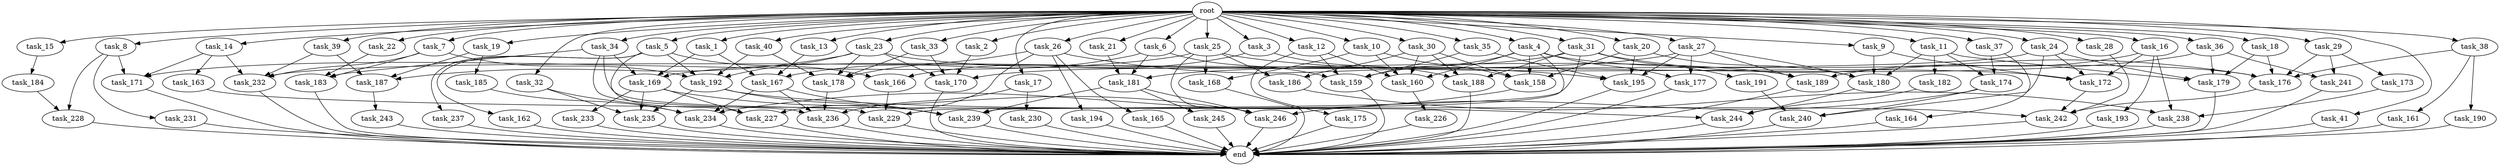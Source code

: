 digraph G {
  root [size="0.000000"];
  task_11 [size="1024.000000"];
  task_234 [size="1589137899520.000000"];
  task_239 [size="1494648619008.000000"];
  task_233 [size="420906795008.000000"];
  task_185 [size="695784701952.000000"];
  task_2 [size="1024.000000"];
  task_182 [size="309237645312.000000"];
  task_21 [size="1024.000000"];
  task_164 [size="420906795008.000000"];
  task_23 [size="1024.000000"];
  task_35 [size="1024.000000"];
  task_1 [size="1024.000000"];
  task_162 [size="858993459200.000000"];
  task_33 [size="1024.000000"];
  task_176 [size="1967095021568.000000"];
  task_232 [size="2044404432896.000000"];
  task_231 [size="214748364800.000000"];
  task_14 [size="1024.000000"];
  task_178 [size="1529008357376.000000"];
  task_3 [size="1024.000000"];
  task_236 [size="1623497637888.000000"];
  task_226 [size="309237645312.000000"];
  task_187 [size="1795296329728.000000"];
  task_228 [size="429496729600.000000"];
  task_28 [size="1024.000000"];
  task_230 [size="137438953472.000000"];
  task_22 [size="1024.000000"];
  task_165 [size="420906795008.000000"];
  task_242 [size="876173328384.000000"];
  task_5 [size="1024.000000"];
  task_30 [size="1024.000000"];
  task_179 [size="2164663517184.000000"];
  task_173 [size="77309411328.000000"];
  task_243 [size="549755813888.000000"];
  task_183 [size="712964571136.000000"];
  task_9 [size="1024.000000"];
  task_244 [size="1082331758592.000000"];
  task_168 [size="343597383680.000000"];
  task_27 [size="1024.000000"];
  task_238 [size="1151051235328.000000"];
  task_158 [size="1460288880640.000000"];
  task_195 [size="2671469658112.000000"];
  task_20 [size="1024.000000"];
  task_166 [size="893353197568.000000"];
  task_37 [size="1024.000000"];
  task_245 [size="214748364800.000000"];
  task_194 [size="420906795008.000000"];
  task_169 [size="1795296329728.000000"];
  task_246 [size="979252543488.000000"];
  task_227 [size="1700807049216.000000"];
  task_160 [size="1314259992576.000000"];
  task_40 [size="1024.000000"];
  task_186 [size="455266533376.000000"];
  task_163 [size="420906795008.000000"];
  task_172 [size="2173253451776.000000"];
  task_175 [size="549755813888.000000"];
  task_188 [size="1314259992576.000000"];
  task_193 [size="420906795008.000000"];
  task_8 [size="1024.000000"];
  task_191 [size="858993459200.000000"];
  task_15 [size="1024.000000"];
  task_24 [size="1024.000000"];
  task_159 [size="2138893713408.000000"];
  task_41 [size="1024.000000"];
  task_167 [size="2413771620352.000000"];
  task_31 [size="1024.000000"];
  task_12 [size="1024.000000"];
  task_32 [size="1024.000000"];
  task_189 [size="1829656068096.000000"];
  task_171 [size="670014898176.000000"];
  end [size="0.000000"];
  task_29 [size="1024.000000"];
  task_241 [size="936302870528.000000"];
  task_10 [size="1024.000000"];
  task_34 [size="1024.000000"];
  task_192 [size="2044404432896.000000"];
  task_4 [size="1024.000000"];
  task_13 [size="1024.000000"];
  task_36 [size="1024.000000"];
  task_170 [size="1855425871872.000000"];
  task_235 [size="1812476198912.000000"];
  task_16 [size="1024.000000"];
  task_181 [size="2267742732288.000000"];
  task_39 [size="1024.000000"];
  task_177 [size="893353197568.000000"];
  task_18 [size="1024.000000"];
  task_26 [size="1024.000000"];
  task_180 [size="2723009265664.000000"];
  task_25 [size="1024.000000"];
  task_19 [size="1024.000000"];
  task_229 [size="1357209665536.000000"];
  task_161 [size="858993459200.000000"];
  task_38 [size="1024.000000"];
  task_184 [size="137438953472.000000"];
  task_17 [size="1024.000000"];
  task_190 [size="858993459200.000000"];
  task_237 [size="858993459200.000000"];
  task_240 [size="1202590842880.000000"];
  task_6 [size="1024.000000"];
  task_7 [size="1024.000000"];
  task_174 [size="730144440320.000000"];

  root -> task_11 [size="1.000000"];
  root -> task_28 [size="1.000000"];
  root -> task_10 [size="1.000000"];
  root -> task_20 [size="1.000000"];
  root -> task_2 [size="1.000000"];
  root -> task_4 [size="1.000000"];
  root -> task_13 [size="1.000000"];
  root -> task_39 [size="1.000000"];
  root -> task_21 [size="1.000000"];
  root -> task_40 [size="1.000000"];
  root -> task_16 [size="1.000000"];
  root -> task_22 [size="1.000000"];
  root -> task_15 [size="1.000000"];
  root -> task_36 [size="1.000000"];
  root -> task_33 [size="1.000000"];
  root -> task_1 [size="1.000000"];
  root -> task_5 [size="1.000000"];
  root -> task_14 [size="1.000000"];
  root -> task_18 [size="1.000000"];
  root -> task_26 [size="1.000000"];
  root -> task_6 [size="1.000000"];
  root -> task_25 [size="1.000000"];
  root -> task_24 [size="1.000000"];
  root -> task_9 [size="1.000000"];
  root -> task_23 [size="1.000000"];
  root -> task_3 [size="1.000000"];
  root -> task_19 [size="1.000000"];
  root -> task_27 [size="1.000000"];
  root -> task_35 [size="1.000000"];
  root -> task_41 [size="1.000000"];
  root -> task_38 [size="1.000000"];
  root -> task_17 [size="1.000000"];
  root -> task_31 [size="1.000000"];
  root -> task_12 [size="1.000000"];
  root -> task_32 [size="1.000000"];
  root -> task_34 [size="1.000000"];
  root -> task_37 [size="1.000000"];
  root -> task_30 [size="1.000000"];
  root -> task_8 [size="1.000000"];
  root -> task_7 [size="1.000000"];
  root -> task_29 [size="1.000000"];
  task_11 -> task_179 [size="301989888.000000"];
  task_11 -> task_180 [size="301989888.000000"];
  task_11 -> task_174 [size="301989888.000000"];
  task_11 -> task_182 [size="301989888.000000"];
  task_234 -> end [size="1.000000"];
  task_239 -> end [size="1.000000"];
  task_233 -> end [size="1.000000"];
  task_185 -> task_234 [size="301989888.000000"];
  task_2 -> task_170 [size="301989888.000000"];
  task_182 -> task_244 [size="301989888.000000"];
  task_21 -> task_181 [size="536870912.000000"];
  task_164 -> end [size="1.000000"];
  task_23 -> task_189 [size="536870912.000000"];
  task_23 -> task_170 [size="536870912.000000"];
  task_23 -> task_187 [size="536870912.000000"];
  task_23 -> task_178 [size="536870912.000000"];
  task_23 -> task_192 [size="536870912.000000"];
  task_35 -> task_195 [size="679477248.000000"];
  task_35 -> task_159 [size="679477248.000000"];
  task_1 -> task_169 [size="838860800.000000"];
  task_1 -> task_167 [size="838860800.000000"];
  task_162 -> end [size="1.000000"];
  task_33 -> task_178 [size="134217728.000000"];
  task_33 -> task_170 [size="134217728.000000"];
  task_176 -> task_242 [size="536870912.000000"];
  task_232 -> end [size="1.000000"];
  task_231 -> end [size="1.000000"];
  task_14 -> task_171 [size="411041792.000000"];
  task_14 -> task_163 [size="411041792.000000"];
  task_14 -> task_232 [size="411041792.000000"];
  task_178 -> task_236 [size="838860800.000000"];
  task_3 -> task_188 [size="33554432.000000"];
  task_3 -> task_166 [size="33554432.000000"];
  task_236 -> end [size="1.000000"];
  task_226 -> end [size="1.000000"];
  task_187 -> task_243 [size="536870912.000000"];
  task_228 -> end [size="1.000000"];
  task_28 -> task_242 [size="33554432.000000"];
  task_230 -> end [size="1.000000"];
  task_22 -> task_183 [size="411041792.000000"];
  task_165 -> end [size="1.000000"];
  task_242 -> end [size="1.000000"];
  task_5 -> task_227 [size="838860800.000000"];
  task_5 -> task_166 [size="838860800.000000"];
  task_5 -> task_162 [size="838860800.000000"];
  task_5 -> task_237 [size="838860800.000000"];
  task_5 -> task_192 [size="838860800.000000"];
  task_30 -> task_186 [size="411041792.000000"];
  task_30 -> task_158 [size="411041792.000000"];
  task_30 -> task_160 [size="411041792.000000"];
  task_30 -> task_188 [size="411041792.000000"];
  task_179 -> end [size="1.000000"];
  task_173 -> task_238 [size="411041792.000000"];
  task_243 -> end [size="1.000000"];
  task_183 -> end [size="1.000000"];
  task_9 -> task_172 [size="838860800.000000"];
  task_9 -> task_180 [size="838860800.000000"];
  task_244 -> end [size="1.000000"];
  task_168 -> end [size="1.000000"];
  task_27 -> task_180 [size="838860800.000000"];
  task_27 -> task_170 [size="838860800.000000"];
  task_27 -> task_195 [size="838860800.000000"];
  task_27 -> task_177 [size="838860800.000000"];
  task_27 -> task_189 [size="838860800.000000"];
  task_238 -> end [size="1.000000"];
  task_158 -> task_234 [size="33554432.000000"];
  task_195 -> end [size="1.000000"];
  task_20 -> task_158 [size="679477248.000000"];
  task_20 -> task_180 [size="679477248.000000"];
  task_20 -> task_195 [size="679477248.000000"];
  task_166 -> task_229 [size="411041792.000000"];
  task_37 -> task_164 [size="411041792.000000"];
  task_37 -> task_174 [size="411041792.000000"];
  task_245 -> end [size="1.000000"];
  task_194 -> end [size="1.000000"];
  task_169 -> task_227 [size="411041792.000000"];
  task_169 -> task_235 [size="411041792.000000"];
  task_169 -> task_233 [size="411041792.000000"];
  task_169 -> task_246 [size="411041792.000000"];
  task_246 -> end [size="1.000000"];
  task_227 -> end [size="1.000000"];
  task_160 -> task_226 [size="301989888.000000"];
  task_40 -> task_178 [size="411041792.000000"];
  task_40 -> task_192 [size="411041792.000000"];
  task_186 -> task_238 [size="301989888.000000"];
  task_163 -> task_242 [size="75497472.000000"];
  task_172 -> task_242 [size="209715200.000000"];
  task_175 -> end [size="1.000000"];
  task_188 -> end [size="1.000000"];
  task_193 -> end [size="1.000000"];
  task_8 -> task_228 [size="209715200.000000"];
  task_8 -> task_171 [size="209715200.000000"];
  task_8 -> task_231 [size="209715200.000000"];
  task_191 -> task_240 [size="33554432.000000"];
  task_15 -> task_184 [size="134217728.000000"];
  task_24 -> task_172 [size="838860800.000000"];
  task_24 -> task_179 [size="838860800.000000"];
  task_24 -> task_232 [size="838860800.000000"];
  task_24 -> task_240 [size="838860800.000000"];
  task_159 -> end [size="1.000000"];
  task_41 -> end [size="1.000000"];
  task_167 -> task_234 [size="536870912.000000"];
  task_167 -> task_239 [size="536870912.000000"];
  task_167 -> task_236 [size="536870912.000000"];
  task_31 -> task_191 [size="838860800.000000"];
  task_31 -> task_229 [size="838860800.000000"];
  task_31 -> task_169 [size="838860800.000000"];
  task_31 -> task_188 [size="838860800.000000"];
  task_31 -> task_176 [size="838860800.000000"];
  task_12 -> task_175 [size="536870912.000000"];
  task_12 -> task_160 [size="536870912.000000"];
  task_12 -> task_159 [size="536870912.000000"];
  task_32 -> task_235 [size="679477248.000000"];
  task_32 -> task_234 [size="679477248.000000"];
  task_189 -> end [size="1.000000"];
  task_171 -> end [size="1.000000"];
  task_29 -> task_173 [size="75497472.000000"];
  task_29 -> task_176 [size="75497472.000000"];
  task_29 -> task_241 [size="75497472.000000"];
  task_241 -> end [size="1.000000"];
  task_10 -> task_158 [size="301989888.000000"];
  task_10 -> task_168 [size="301989888.000000"];
  task_10 -> task_160 [size="301989888.000000"];
  task_34 -> task_229 [size="75497472.000000"];
  task_34 -> task_169 [size="75497472.000000"];
  task_34 -> task_183 [size="75497472.000000"];
  task_34 -> task_236 [size="75497472.000000"];
  task_192 -> task_235 [size="679477248.000000"];
  task_192 -> task_244 [size="679477248.000000"];
  task_192 -> task_239 [size="679477248.000000"];
  task_4 -> task_158 [size="33554432.000000"];
  task_4 -> task_239 [size="33554432.000000"];
  task_4 -> task_177 [size="33554432.000000"];
  task_4 -> task_176 [size="33554432.000000"];
  task_4 -> task_160 [size="33554432.000000"];
  task_4 -> task_159 [size="33554432.000000"];
  task_13 -> task_167 [size="679477248.000000"];
  task_36 -> task_179 [size="838860800.000000"];
  task_36 -> task_241 [size="838860800.000000"];
  task_36 -> task_181 [size="838860800.000000"];
  task_170 -> end [size="1.000000"];
  task_235 -> end [size="1.000000"];
  task_16 -> task_172 [size="411041792.000000"];
  task_16 -> task_193 [size="411041792.000000"];
  task_16 -> task_238 [size="411041792.000000"];
  task_16 -> task_189 [size="411041792.000000"];
  task_181 -> task_245 [size="209715200.000000"];
  task_181 -> task_239 [size="209715200.000000"];
  task_181 -> task_246 [size="209715200.000000"];
  task_39 -> task_187 [size="536870912.000000"];
  task_39 -> task_232 [size="536870912.000000"];
  task_177 -> end [size="1.000000"];
  task_18 -> task_179 [size="134217728.000000"];
  task_18 -> task_176 [size="134217728.000000"];
  task_26 -> task_227 [size="411041792.000000"];
  task_26 -> task_195 [size="411041792.000000"];
  task_26 -> task_165 [size="411041792.000000"];
  task_26 -> task_178 [size="411041792.000000"];
  task_26 -> task_194 [size="411041792.000000"];
  task_180 -> task_244 [size="75497472.000000"];
  task_25 -> task_172 [size="33554432.000000"];
  task_25 -> task_186 [size="33554432.000000"];
  task_25 -> task_168 [size="33554432.000000"];
  task_25 -> task_171 [size="33554432.000000"];
  task_25 -> task_246 [size="33554432.000000"];
  task_19 -> task_185 [size="679477248.000000"];
  task_19 -> task_187 [size="679477248.000000"];
  task_229 -> end [size="1.000000"];
  task_161 -> end [size="1.000000"];
  task_38 -> task_161 [size="838860800.000000"];
  task_38 -> task_176 [size="838860800.000000"];
  task_38 -> task_190 [size="838860800.000000"];
  task_184 -> task_228 [size="209715200.000000"];
  task_17 -> task_230 [size="134217728.000000"];
  task_17 -> task_236 [size="134217728.000000"];
  task_190 -> end [size="1.000000"];
  task_237 -> end [size="1.000000"];
  task_240 -> end [size="1.000000"];
  task_6 -> task_181 [size="838860800.000000"];
  task_6 -> task_159 [size="838860800.000000"];
  task_6 -> task_167 [size="838860800.000000"];
  task_7 -> task_192 [size="209715200.000000"];
  task_7 -> task_183 [size="209715200.000000"];
  task_7 -> task_232 [size="209715200.000000"];
  task_174 -> task_246 [size="301989888.000000"];
  task_174 -> task_240 [size="301989888.000000"];
}
